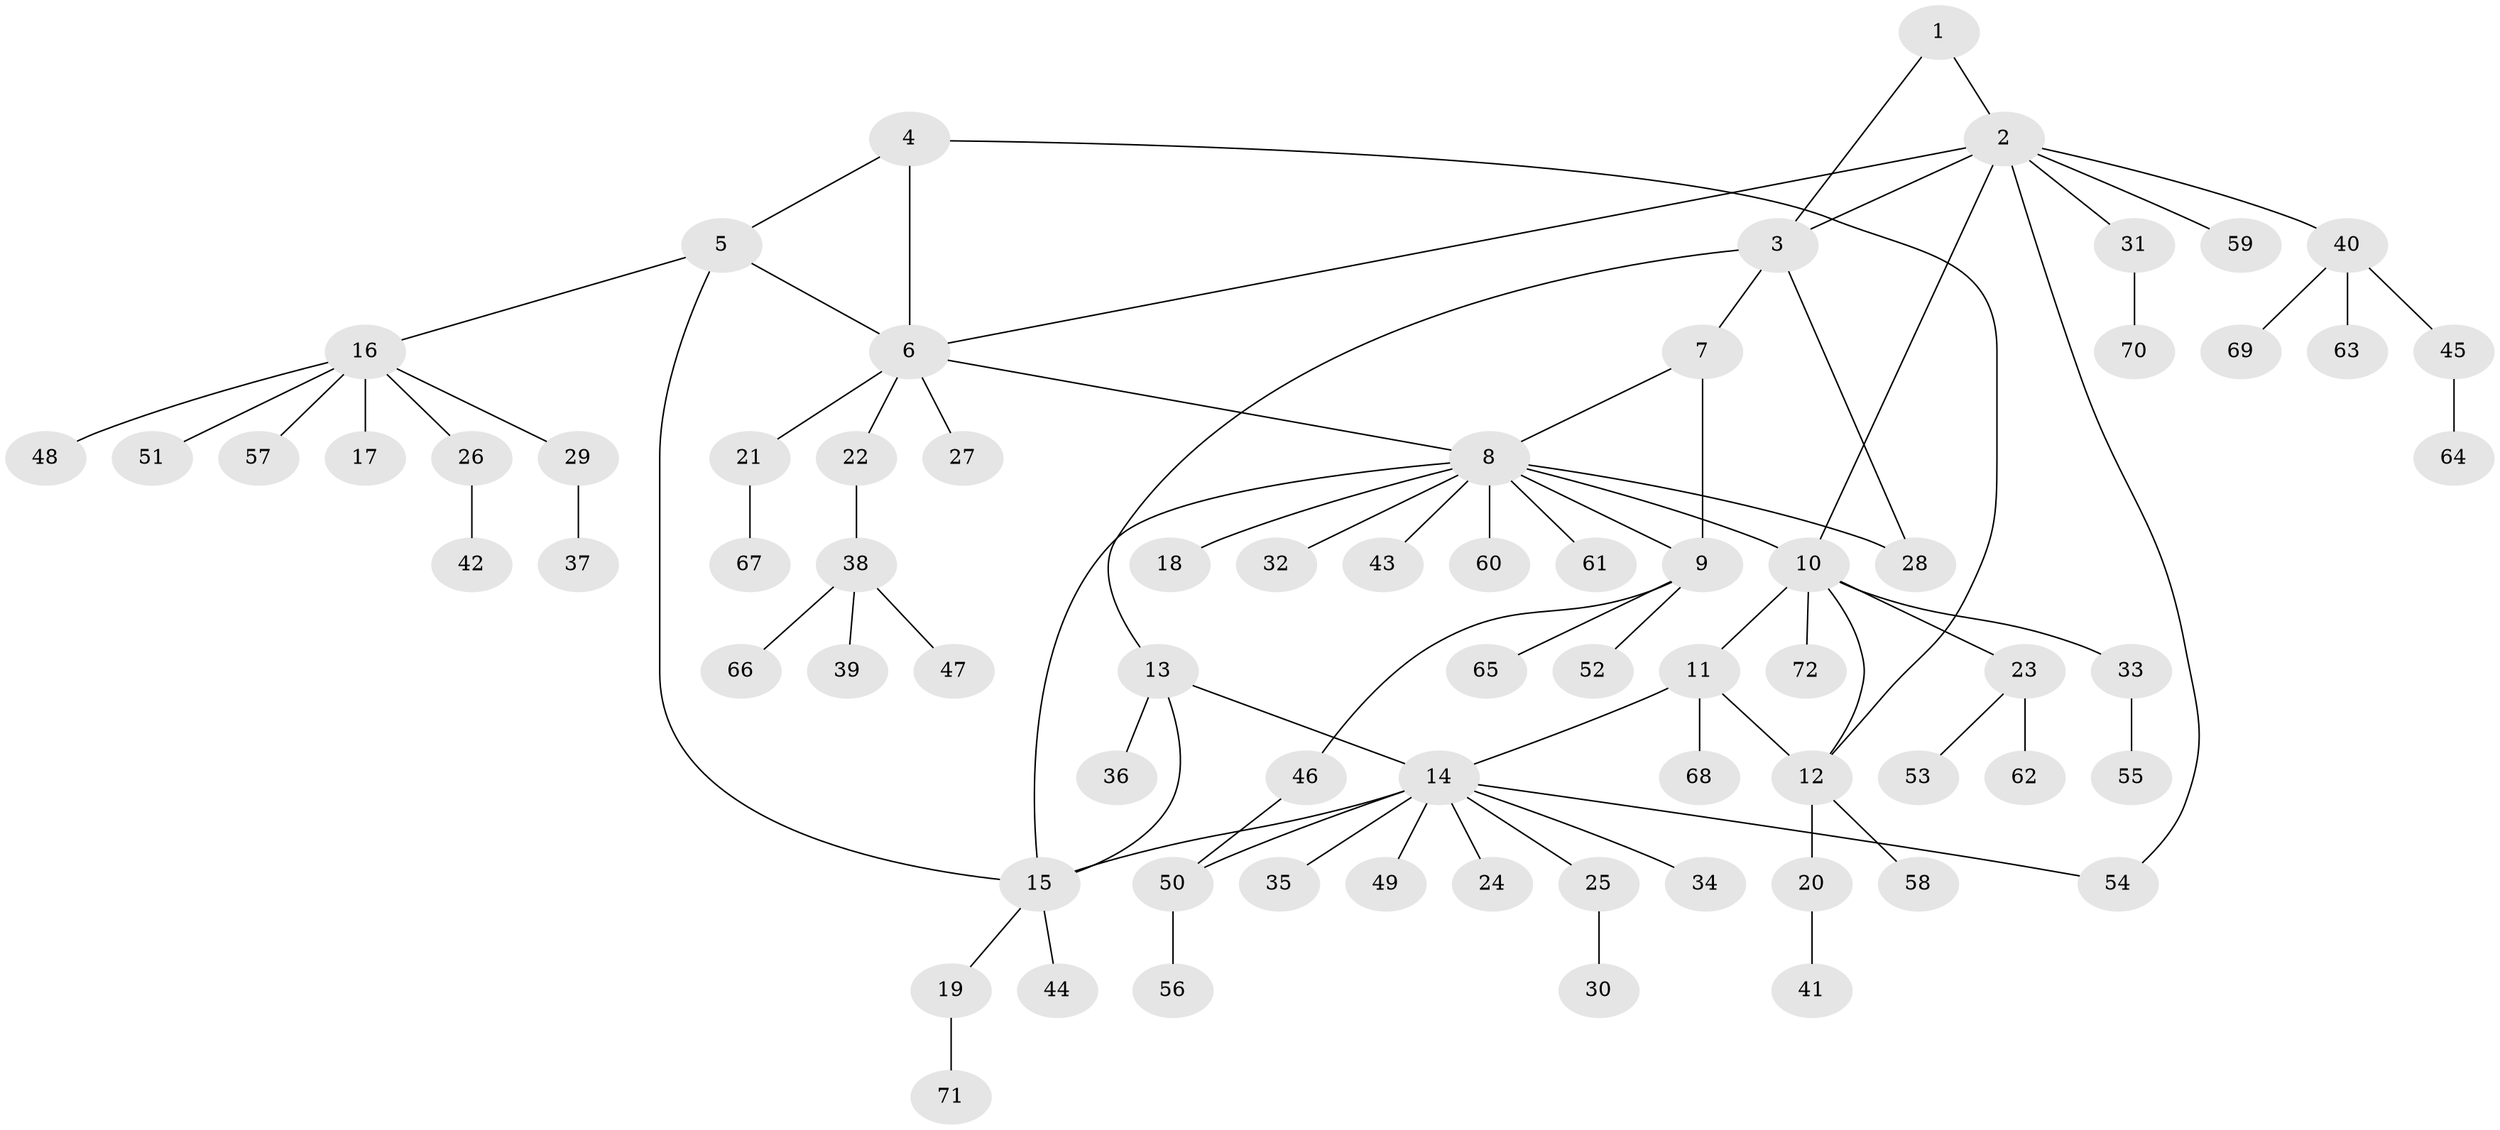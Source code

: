 // Generated by graph-tools (version 1.1) at 2025/26/03/09/25 03:26:41]
// undirected, 72 vertices, 85 edges
graph export_dot {
graph [start="1"]
  node [color=gray90,style=filled];
  1;
  2;
  3;
  4;
  5;
  6;
  7;
  8;
  9;
  10;
  11;
  12;
  13;
  14;
  15;
  16;
  17;
  18;
  19;
  20;
  21;
  22;
  23;
  24;
  25;
  26;
  27;
  28;
  29;
  30;
  31;
  32;
  33;
  34;
  35;
  36;
  37;
  38;
  39;
  40;
  41;
  42;
  43;
  44;
  45;
  46;
  47;
  48;
  49;
  50;
  51;
  52;
  53;
  54;
  55;
  56;
  57;
  58;
  59;
  60;
  61;
  62;
  63;
  64;
  65;
  66;
  67;
  68;
  69;
  70;
  71;
  72;
  1 -- 2;
  1 -- 3;
  2 -- 3;
  2 -- 6;
  2 -- 10;
  2 -- 31;
  2 -- 40;
  2 -- 54;
  2 -- 59;
  3 -- 7;
  3 -- 13;
  3 -- 28;
  4 -- 5;
  4 -- 6;
  4 -- 12;
  5 -- 6;
  5 -- 15;
  5 -- 16;
  6 -- 8;
  6 -- 21;
  6 -- 22;
  6 -- 27;
  7 -- 8;
  7 -- 9;
  8 -- 9;
  8 -- 10;
  8 -- 15;
  8 -- 18;
  8 -- 28;
  8 -- 32;
  8 -- 43;
  8 -- 60;
  8 -- 61;
  9 -- 46;
  9 -- 52;
  9 -- 65;
  10 -- 11;
  10 -- 12;
  10 -- 23;
  10 -- 33;
  10 -- 72;
  11 -- 12;
  11 -- 14;
  11 -- 68;
  12 -- 20;
  12 -- 58;
  13 -- 14;
  13 -- 15;
  13 -- 36;
  14 -- 15;
  14 -- 24;
  14 -- 25;
  14 -- 34;
  14 -- 35;
  14 -- 49;
  14 -- 50;
  14 -- 54;
  15 -- 19;
  15 -- 44;
  16 -- 17;
  16 -- 26;
  16 -- 29;
  16 -- 48;
  16 -- 51;
  16 -- 57;
  19 -- 71;
  20 -- 41;
  21 -- 67;
  22 -- 38;
  23 -- 53;
  23 -- 62;
  25 -- 30;
  26 -- 42;
  29 -- 37;
  31 -- 70;
  33 -- 55;
  38 -- 39;
  38 -- 47;
  38 -- 66;
  40 -- 45;
  40 -- 63;
  40 -- 69;
  45 -- 64;
  46 -- 50;
  50 -- 56;
}
